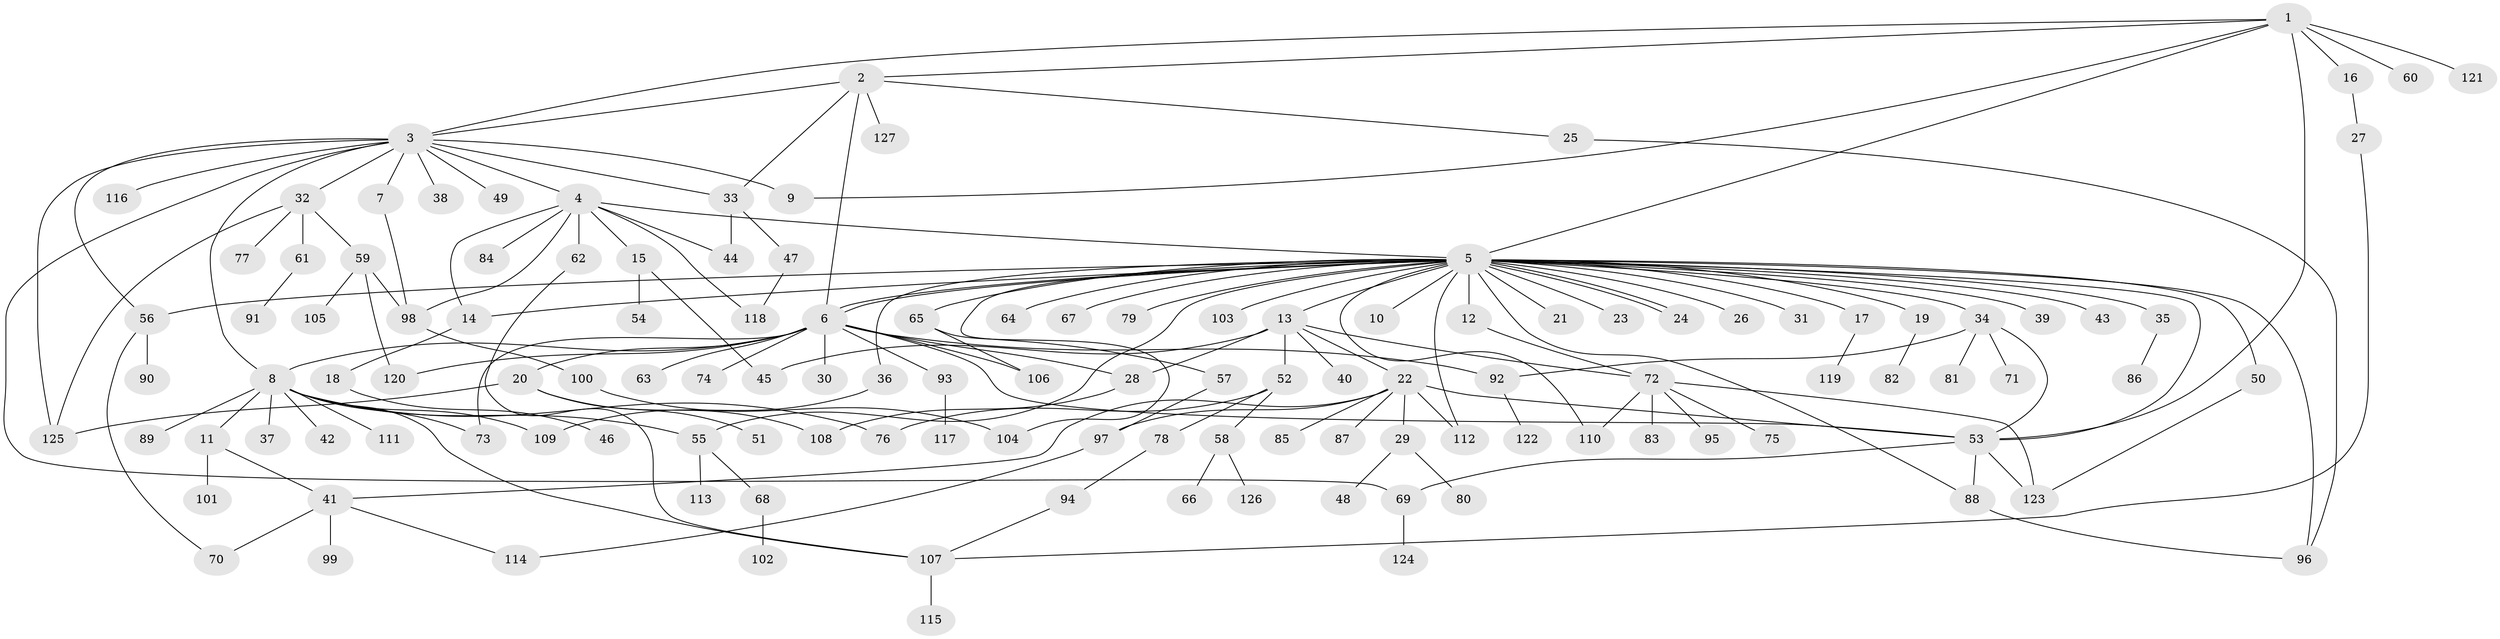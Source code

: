 // Generated by graph-tools (version 1.1) at 2025/01/03/09/25 03:01:52]
// undirected, 127 vertices, 173 edges
graph export_dot {
graph [start="1"]
  node [color=gray90,style=filled];
  1;
  2;
  3;
  4;
  5;
  6;
  7;
  8;
  9;
  10;
  11;
  12;
  13;
  14;
  15;
  16;
  17;
  18;
  19;
  20;
  21;
  22;
  23;
  24;
  25;
  26;
  27;
  28;
  29;
  30;
  31;
  32;
  33;
  34;
  35;
  36;
  37;
  38;
  39;
  40;
  41;
  42;
  43;
  44;
  45;
  46;
  47;
  48;
  49;
  50;
  51;
  52;
  53;
  54;
  55;
  56;
  57;
  58;
  59;
  60;
  61;
  62;
  63;
  64;
  65;
  66;
  67;
  68;
  69;
  70;
  71;
  72;
  73;
  74;
  75;
  76;
  77;
  78;
  79;
  80;
  81;
  82;
  83;
  84;
  85;
  86;
  87;
  88;
  89;
  90;
  91;
  92;
  93;
  94;
  95;
  96;
  97;
  98;
  99;
  100;
  101;
  102;
  103;
  104;
  105;
  106;
  107;
  108;
  109;
  110;
  111;
  112;
  113;
  114;
  115;
  116;
  117;
  118;
  119;
  120;
  121;
  122;
  123;
  124;
  125;
  126;
  127;
  1 -- 2;
  1 -- 3;
  1 -- 5;
  1 -- 9;
  1 -- 16;
  1 -- 53;
  1 -- 60;
  1 -- 121;
  2 -- 3;
  2 -- 6;
  2 -- 25;
  2 -- 33;
  2 -- 127;
  3 -- 4;
  3 -- 7;
  3 -- 8;
  3 -- 9;
  3 -- 32;
  3 -- 33;
  3 -- 38;
  3 -- 49;
  3 -- 56;
  3 -- 69;
  3 -- 116;
  3 -- 125;
  4 -- 5;
  4 -- 14;
  4 -- 15;
  4 -- 44;
  4 -- 62;
  4 -- 84;
  4 -- 98;
  4 -- 118;
  5 -- 6;
  5 -- 6;
  5 -- 10;
  5 -- 12;
  5 -- 13;
  5 -- 14;
  5 -- 17;
  5 -- 19;
  5 -- 21;
  5 -- 23;
  5 -- 24;
  5 -- 24;
  5 -- 26;
  5 -- 31;
  5 -- 34;
  5 -- 35;
  5 -- 36;
  5 -- 39;
  5 -- 43;
  5 -- 50;
  5 -- 53;
  5 -- 55;
  5 -- 56;
  5 -- 57;
  5 -- 64;
  5 -- 65;
  5 -- 67;
  5 -- 79;
  5 -- 88;
  5 -- 96;
  5 -- 103;
  5 -- 110;
  5 -- 112;
  6 -- 8;
  6 -- 20;
  6 -- 28;
  6 -- 30;
  6 -- 53;
  6 -- 63;
  6 -- 73;
  6 -- 74;
  6 -- 92;
  6 -- 93;
  6 -- 106;
  6 -- 120;
  7 -- 98;
  8 -- 11;
  8 -- 37;
  8 -- 42;
  8 -- 55;
  8 -- 73;
  8 -- 76;
  8 -- 89;
  8 -- 107;
  8 -- 109;
  8 -- 111;
  11 -- 41;
  11 -- 101;
  12 -- 72;
  13 -- 22;
  13 -- 28;
  13 -- 40;
  13 -- 45;
  13 -- 52;
  13 -- 72;
  14 -- 18;
  15 -- 45;
  15 -- 54;
  16 -- 27;
  17 -- 119;
  18 -- 46;
  19 -- 82;
  20 -- 51;
  20 -- 108;
  20 -- 125;
  22 -- 29;
  22 -- 41;
  22 -- 53;
  22 -- 85;
  22 -- 87;
  22 -- 97;
  22 -- 112;
  25 -- 96;
  27 -- 107;
  28 -- 108;
  29 -- 48;
  29 -- 80;
  32 -- 59;
  32 -- 61;
  32 -- 77;
  32 -- 125;
  33 -- 44;
  33 -- 47;
  34 -- 53;
  34 -- 71;
  34 -- 81;
  34 -- 92;
  35 -- 86;
  36 -- 109;
  41 -- 70;
  41 -- 99;
  41 -- 114;
  47 -- 118;
  50 -- 123;
  52 -- 58;
  52 -- 76;
  52 -- 78;
  53 -- 69;
  53 -- 88;
  53 -- 123;
  55 -- 68;
  55 -- 113;
  56 -- 70;
  56 -- 90;
  57 -- 97;
  58 -- 66;
  58 -- 126;
  59 -- 98;
  59 -- 105;
  59 -- 120;
  61 -- 91;
  62 -- 107;
  65 -- 104;
  65 -- 106;
  68 -- 102;
  69 -- 124;
  72 -- 75;
  72 -- 83;
  72 -- 95;
  72 -- 110;
  72 -- 123;
  78 -- 94;
  88 -- 96;
  92 -- 122;
  93 -- 117;
  94 -- 107;
  97 -- 114;
  98 -- 100;
  100 -- 104;
  107 -- 115;
}
